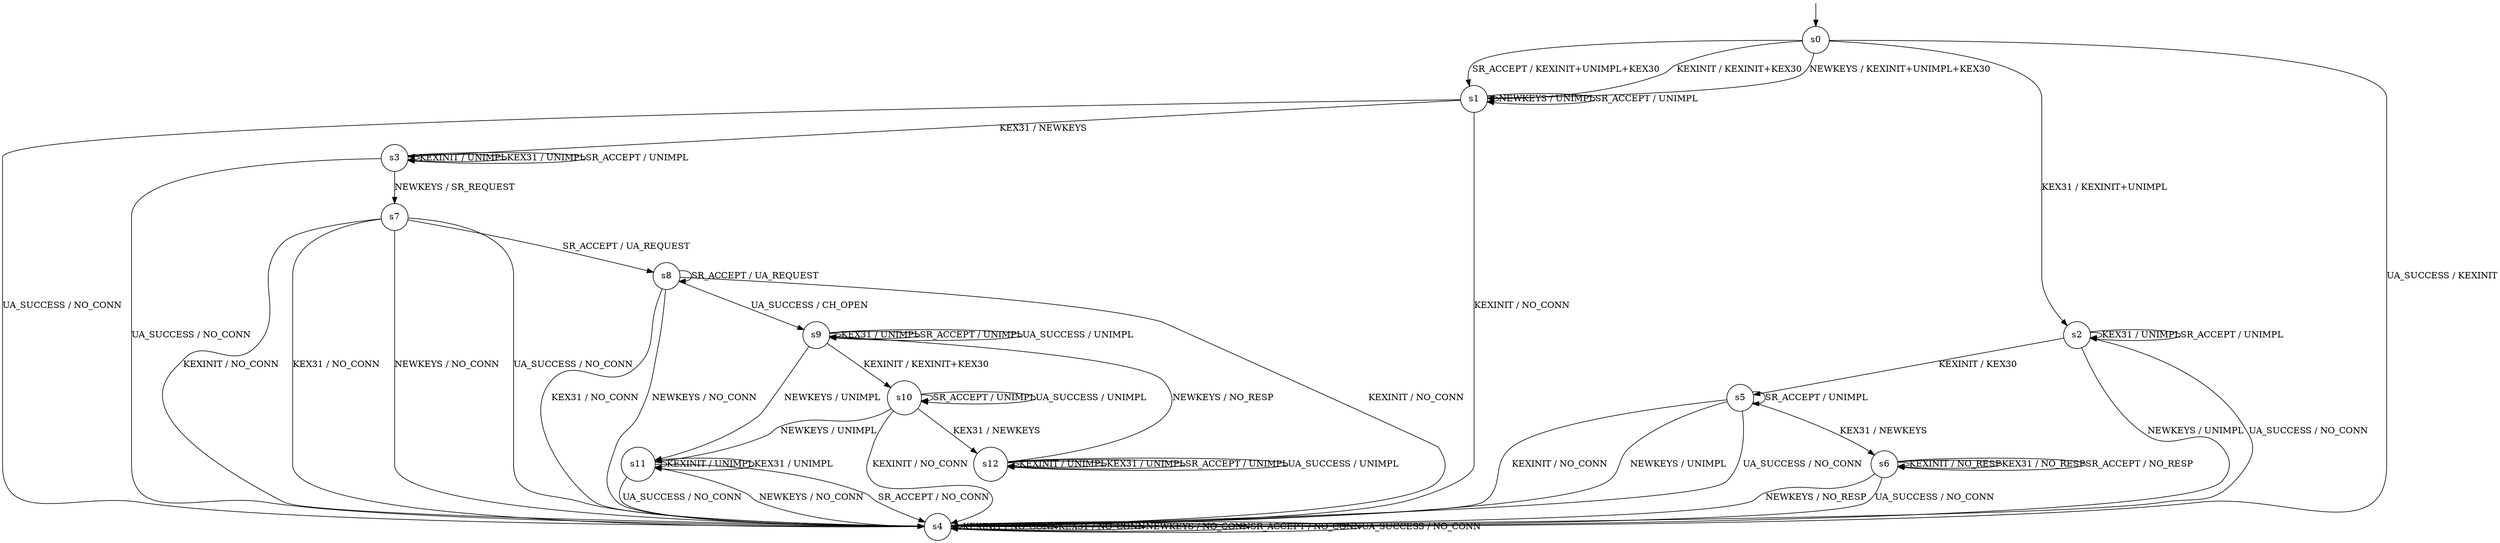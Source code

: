 digraph g {

	s0 [shape="circle" label="s0"];
	s1 [shape="circle" label="s1"];
	s2 [shape="circle" label="s2"];
	s3 [shape="circle" label="s3"];
	s4 [shape="circle" label="s4"];
	s5 [shape="circle" label="s5"];
	s6 [shape="circle" label="s6"];
	s7 [shape="circle" label="s7"];
	s8 [shape="circle" label="s8"];
	s9 [shape="circle" label="s9"];
	s10 [shape="circle" label="s10"];
	s11 [shape="circle" label="s11"];
	s12 [shape="circle" label="s12"];
	s0 -> s1 [label="KEXINIT / KEXINIT+KEX30"];
	s0 -> s2 [label="KEX31 / KEXINIT+UNIMPL"];
	s0 -> s1 [label="NEWKEYS / KEXINIT+UNIMPL+KEX30"];
	s0 -> s1 [label="SR_ACCEPT / KEXINIT+UNIMPL+KEX30"];
	s0 -> s4 [label="UA_SUCCESS / KEXINIT"];
	s1 -> s4 [label="KEXINIT / NO_CONN"];
	s1 -> s3 [label="KEX31 / NEWKEYS"];
	s1 -> s1 [label="NEWKEYS / UNIMPL"];
	s1 -> s1 [label="SR_ACCEPT / UNIMPL"];
	s1 -> s4 [label="UA_SUCCESS / NO_CONN"];
	s2 -> s5 [label="KEXINIT / KEX30"];
	s2 -> s2 [label="KEX31 / UNIMPL"];
	s2 -> s4 [label="NEWKEYS / UNIMPL"];
	s2 -> s2 [label="SR_ACCEPT / UNIMPL"];
	s2 -> s4 [label="UA_SUCCESS / NO_CONN"];
	s3 -> s3 [label="KEXINIT / UNIMPL"];
	s3 -> s3 [label="KEX31 / UNIMPL"];
	s3 -> s7 [label="NEWKEYS / SR_REQUEST"];
	s3 -> s3 [label="SR_ACCEPT / UNIMPL"];
	s3 -> s4 [label="UA_SUCCESS / NO_CONN"];
	s4 -> s4 [label="KEXINIT / NO_CONN"];
	s4 -> s4 [label="KEX31 / NO_CONN"];
	s4 -> s4 [label="NEWKEYS / NO_CONN"];
	s4 -> s4 [label="SR_ACCEPT / NO_CONN"];
	s4 -> s4 [label="UA_SUCCESS / NO_CONN"];
	s5 -> s4 [label="KEXINIT / NO_CONN"];
	s5 -> s6 [label="KEX31 / NEWKEYS"];
	s5 -> s4 [label="NEWKEYS / UNIMPL"];
	s5 -> s5 [label="SR_ACCEPT / UNIMPL"];
	s5 -> s4 [label="UA_SUCCESS / NO_CONN"];
	s6 -> s6 [label="KEXINIT / NO_RESP"];
	s6 -> s6 [label="KEX31 / NO_RESP"];
	s6 -> s4 [label="NEWKEYS / NO_RESP"];
	s6 -> s6 [label="SR_ACCEPT / NO_RESP"];
	s6 -> s4 [label="UA_SUCCESS / NO_CONN"];
	s7 -> s4 [label="KEXINIT / NO_CONN"];
	s7 -> s4 [label="KEX31 / NO_CONN"];
	s7 -> s4 [label="NEWKEYS / NO_CONN"];
	s7 -> s8 [label="SR_ACCEPT / UA_REQUEST"];
	s7 -> s4 [label="UA_SUCCESS / NO_CONN"];
	s8 -> s4 [label="KEXINIT / NO_CONN"];
	s8 -> s4 [label="KEX31 / NO_CONN"];
	s8 -> s4 [label="NEWKEYS / NO_CONN"];
	s8 -> s8 [label="SR_ACCEPT / UA_REQUEST"];
	s8 -> s9 [label="UA_SUCCESS / CH_OPEN"];
	s9 -> s10 [label="KEXINIT / KEXINIT+KEX30"];
	s9 -> s9 [label="KEX31 / UNIMPL"];
	s9 -> s11 [label="NEWKEYS / UNIMPL"];
	s9 -> s9 [label="SR_ACCEPT / UNIMPL"];
	s9 -> s9 [label="UA_SUCCESS / UNIMPL"];
	s10 -> s4 [label="KEXINIT / NO_CONN"];
	s10 -> s12 [label="KEX31 / NEWKEYS"];
	s10 -> s11 [label="NEWKEYS / UNIMPL"];
	s10 -> s10 [label="SR_ACCEPT / UNIMPL"];
	s10 -> s10 [label="UA_SUCCESS / UNIMPL"];
	s11 -> s11 [label="KEXINIT / UNIMPL"];
	s11 -> s11 [label="KEX31 / UNIMPL"];
	s11 -> s4 [label="NEWKEYS / NO_CONN"];
	s11 -> s4 [label="SR_ACCEPT / NO_CONN"];
	s11 -> s4 [label="UA_SUCCESS / NO_CONN"];
	s12 -> s12 [label="KEXINIT / UNIMPL"];
	s12 -> s12 [label="KEX31 / UNIMPL"];
	s12 -> s9 [label="NEWKEYS / NO_RESP"];
	s12 -> s12 [label="SR_ACCEPT / UNIMPL"];
	s12 -> s12 [label="UA_SUCCESS / UNIMPL"];

__start0 [label="" shape="none" width="0" height="0"];
__start0 -> s0;

}
